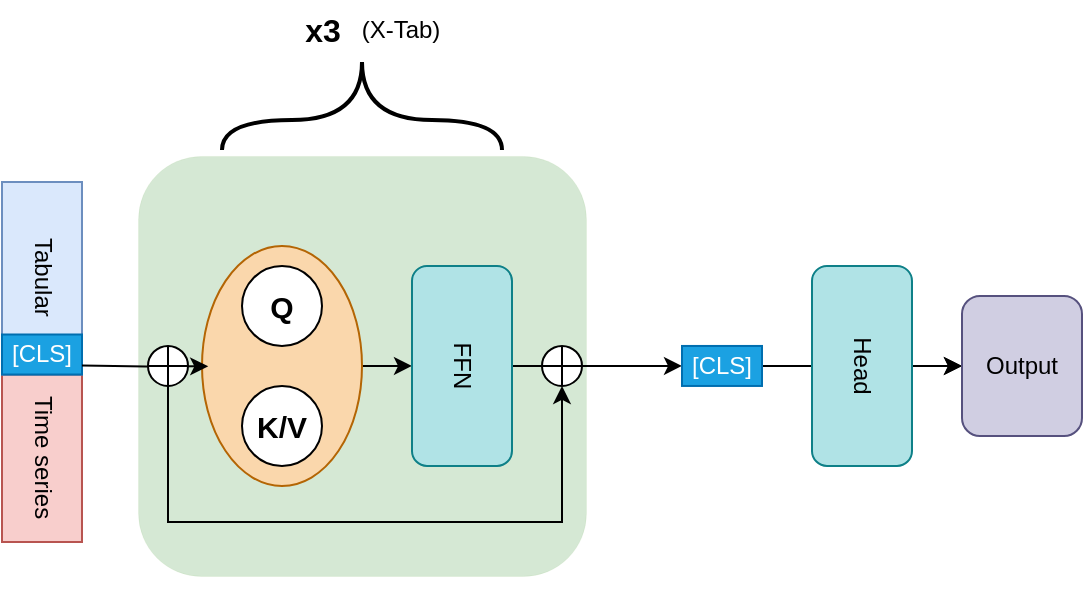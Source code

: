 <mxfile version="24.7.6">
  <diagram name="Page-1" id="utj2WjBaV3Cg1H_ofgc4">
    <mxGraphModel dx="933" dy="596" grid="1" gridSize="10" guides="1" tooltips="1" connect="1" arrows="1" fold="1" page="1" pageScale="1" pageWidth="827" pageHeight="1169" math="0" shadow="0">
      <root>
        <mxCell id="0" />
        <mxCell id="1" parent="0" />
        <mxCell id="iGg_qtXzsUay7UP0cxSs-1" value="" style="rounded=1;whiteSpace=wrap;html=1;rotation=90;fillColor=#d5e8d4;strokeColor=#82b366;strokeWidth=0;" vertex="1" parent="1">
          <mxGeometry x="115" y="150" width="210" height="223.95" as="geometry" />
        </mxCell>
        <mxCell id="iGg_qtXzsUay7UP0cxSs-2" value="Time series" style="rounded=0;whiteSpace=wrap;html=1;direction=south;textDirection=vertical-rl;fillColor=#f8cecc;strokeColor=#b85450;" vertex="1" parent="1">
          <mxGeometry x="40" y="266.25" width="40" height="83.75" as="geometry" />
        </mxCell>
        <mxCell id="iGg_qtXzsUay7UP0cxSs-3" value="Tabular" style="rounded=0;whiteSpace=wrap;html=1;direction=south;textDirection=vertical-lr;fillColor=#dae8fc;strokeColor=#6c8ebf;" vertex="1" parent="1">
          <mxGeometry x="40" y="170" width="40" height="96.25" as="geometry" />
        </mxCell>
        <mxCell id="iGg_qtXzsUay7UP0cxSs-4" style="edgeStyle=orthogonalEdgeStyle;rounded=0;orthogonalLoop=1;jettySize=auto;html=1;" edge="1" parent="1" source="iGg_qtXzsUay7UP0cxSs-5" target="iGg_qtXzsUay7UP0cxSs-12">
          <mxGeometry relative="1" as="geometry" />
        </mxCell>
        <mxCell id="iGg_qtXzsUay7UP0cxSs-5" value="" style="ellipse;whiteSpace=wrap;html=1;rotation=90;fillColor=#fad7ac;strokeColor=#b46504;" vertex="1" parent="1">
          <mxGeometry x="120" y="221.98" width="120" height="80" as="geometry" />
        </mxCell>
        <mxCell id="iGg_qtXzsUay7UP0cxSs-6" value="&lt;font size=&quot;1&quot;&gt;&lt;b style=&quot;font-size: 15px;&quot;&gt;Q&lt;/b&gt;&lt;/font&gt;" style="ellipse;whiteSpace=wrap;html=1;aspect=fixed;" vertex="1" parent="1">
          <mxGeometry x="160" y="211.98" width="40" height="40" as="geometry" />
        </mxCell>
        <mxCell id="iGg_qtXzsUay7UP0cxSs-7" value="&lt;font size=&quot;1&quot;&gt;&lt;b style=&quot;font-size: 15px;&quot;&gt;K/V&lt;/b&gt;&lt;/font&gt;" style="ellipse;whiteSpace=wrap;html=1;aspect=fixed;" vertex="1" parent="1">
          <mxGeometry x="160" y="271.98" width="40" height="40" as="geometry" />
        </mxCell>
        <mxCell id="iGg_qtXzsUay7UP0cxSs-35" style="edgeStyle=orthogonalEdgeStyle;rounded=0;orthogonalLoop=1;jettySize=auto;html=1;" edge="1" parent="1" source="iGg_qtXzsUay7UP0cxSs-12">
          <mxGeometry relative="1" as="geometry">
            <mxPoint x="380" y="261.98" as="targetPoint" />
          </mxGeometry>
        </mxCell>
        <mxCell id="iGg_qtXzsUay7UP0cxSs-12" value="FFN" style="rounded=1;whiteSpace=wrap;html=1;rotation=90;fillColor=#b0e3e6;strokeColor=#0e8088;" vertex="1" parent="1">
          <mxGeometry x="220" y="236.98" width="100" height="50" as="geometry" />
        </mxCell>
        <mxCell id="iGg_qtXzsUay7UP0cxSs-14" value="[CLS]" style="rounded=0;whiteSpace=wrap;html=1;fillColor=#1ba1e2;fontColor=#ffffff;strokeColor=#006EAF;" vertex="1" parent="1">
          <mxGeometry x="40" y="246.25" width="40" height="20" as="geometry" />
        </mxCell>
        <mxCell id="iGg_qtXzsUay7UP0cxSs-23" value="&lt;b style=&quot;font-size: 16px;&quot;&gt;x3&lt;/b&gt;" style="text;html=1;align=center;verticalAlign=middle;resizable=0;points=[];autosize=1;strokeColor=none;fillColor=none;" vertex="1" parent="1">
          <mxGeometry x="180.25" y="79" width="40" height="30" as="geometry" />
        </mxCell>
        <mxCell id="iGg_qtXzsUay7UP0cxSs-24" value="(X-Tab)" style="text;html=1;align=center;verticalAlign=middle;resizable=0;points=[];autosize=1;strokeColor=none;fillColor=none;" vertex="1" parent="1">
          <mxGeometry x="209" y="79" width="60" height="30" as="geometry" />
        </mxCell>
        <mxCell id="iGg_qtXzsUay7UP0cxSs-30" style="edgeStyle=orthogonalEdgeStyle;rounded=0;orthogonalLoop=1;jettySize=auto;html=1;exitX=1;exitY=0.5;exitDx=0;exitDy=0;" edge="1" parent="1" source="iGg_qtXzsUay7UP0cxSs-1" target="iGg_qtXzsUay7UP0cxSs-1">
          <mxGeometry relative="1" as="geometry" />
        </mxCell>
        <mxCell id="iGg_qtXzsUay7UP0cxSs-21" value="" style="endArrow=none;html=1;rounded=0;fontStyle=1;edgeStyle=orthogonalEdgeStyle;curved=1;strokeWidth=2;" edge="1" parent="1">
          <mxGeometry width="50" height="50" relative="1" as="geometry">
            <mxPoint x="220" y="110" as="sourcePoint" />
            <mxPoint x="290" y="154" as="targetPoint" />
            <Array as="points">
              <mxPoint x="220" y="139" />
              <mxPoint x="290" y="139" />
            </Array>
          </mxGeometry>
        </mxCell>
        <mxCell id="iGg_qtXzsUay7UP0cxSs-22" value="" style="endArrow=none;html=1;rounded=0;edgeStyle=orthogonalEdgeStyle;curved=1;strokeWidth=2;" edge="1" parent="1">
          <mxGeometry width="50" height="50" relative="1" as="geometry">
            <mxPoint x="220" y="110" as="sourcePoint" />
            <mxPoint x="150" y="154" as="targetPoint" />
            <Array as="points">
              <mxPoint x="220" y="139" />
              <mxPoint x="150" y="139" />
            </Array>
          </mxGeometry>
        </mxCell>
        <mxCell id="iGg_qtXzsUay7UP0cxSs-34" style="edgeStyle=orthogonalEdgeStyle;rounded=0;orthogonalLoop=1;jettySize=auto;html=1;entryX=0.456;entryY=0.961;entryDx=0;entryDy=0;entryPerimeter=0;" edge="1" parent="1">
          <mxGeometry relative="1" as="geometry">
            <mxPoint x="80" y="261.751" as="sourcePoint" />
            <mxPoint x="143.12" y="262.14" as="targetPoint" />
          </mxGeometry>
        </mxCell>
        <mxCell id="iGg_qtXzsUay7UP0cxSs-47" style="edgeStyle=orthogonalEdgeStyle;rounded=0;orthogonalLoop=1;jettySize=auto;html=1;entryX=0.5;entryY=1;entryDx=0;entryDy=0;" edge="1" parent="1" source="iGg_qtXzsUay7UP0cxSs-37" target="iGg_qtXzsUay7UP0cxSs-42">
          <mxGeometry relative="1" as="geometry">
            <Array as="points">
              <mxPoint x="123" y="340" />
              <mxPoint x="320" y="340" />
            </Array>
          </mxGeometry>
        </mxCell>
        <mxCell id="iGg_qtXzsUay7UP0cxSs-37" value="" style="ellipse;whiteSpace=wrap;html=1;aspect=fixed;" vertex="1" parent="1">
          <mxGeometry x="113" y="251.97" width="20" height="20" as="geometry" />
        </mxCell>
        <mxCell id="iGg_qtXzsUay7UP0cxSs-40" value="" style="endArrow=none;html=1;rounded=0;exitX=0.5;exitY=0;exitDx=0;exitDy=0;entryX=0.5;entryY=1;entryDx=0;entryDy=0;" edge="1" parent="1" source="iGg_qtXzsUay7UP0cxSs-37" target="iGg_qtXzsUay7UP0cxSs-37">
          <mxGeometry width="50" height="50" relative="1" as="geometry">
            <mxPoint x="120" y="251" as="sourcePoint" />
            <mxPoint x="126" y="271" as="targetPoint" />
          </mxGeometry>
        </mxCell>
        <mxCell id="iGg_qtXzsUay7UP0cxSs-41" value="" style="endArrow=none;html=1;rounded=0;exitX=0.5;exitY=0;exitDx=0;exitDy=0;entryX=0;entryY=0.5;entryDx=0;entryDy=0;" edge="1" parent="1" target="iGg_qtXzsUay7UP0cxSs-37">
          <mxGeometry width="50" height="50" relative="1" as="geometry">
            <mxPoint x="133" y="262" as="sourcePoint" />
            <mxPoint x="133" y="282" as="targetPoint" />
          </mxGeometry>
        </mxCell>
        <mxCell id="iGg_qtXzsUay7UP0cxSs-42" value="" style="ellipse;whiteSpace=wrap;html=1;aspect=fixed;" vertex="1" parent="1">
          <mxGeometry x="310" y="251.97" width="20" height="20" as="geometry" />
        </mxCell>
        <mxCell id="iGg_qtXzsUay7UP0cxSs-43" value="" style="endArrow=none;html=1;rounded=0;exitX=0.5;exitY=0;exitDx=0;exitDy=0;entryX=0.5;entryY=1;entryDx=0;entryDy=0;" edge="1" parent="1" source="iGg_qtXzsUay7UP0cxSs-42" target="iGg_qtXzsUay7UP0cxSs-42">
          <mxGeometry width="50" height="50" relative="1" as="geometry">
            <mxPoint x="317" y="251" as="sourcePoint" />
            <mxPoint x="323" y="271" as="targetPoint" />
          </mxGeometry>
        </mxCell>
        <mxCell id="iGg_qtXzsUay7UP0cxSs-44" value="" style="endArrow=none;html=1;rounded=0;exitX=0.5;exitY=0;exitDx=0;exitDy=0;entryX=0;entryY=0.5;entryDx=0;entryDy=0;" edge="1" parent="1" target="iGg_qtXzsUay7UP0cxSs-42">
          <mxGeometry width="50" height="50" relative="1" as="geometry">
            <mxPoint x="330" y="262" as="sourcePoint" />
            <mxPoint x="330" y="282" as="targetPoint" />
          </mxGeometry>
        </mxCell>
        <mxCell id="iGg_qtXzsUay7UP0cxSs-53" value="" style="edgeStyle=orthogonalEdgeStyle;rounded=0;orthogonalLoop=1;jettySize=auto;html=1;" edge="1" parent="1" source="iGg_qtXzsUay7UP0cxSs-48" target="iGg_qtXzsUay7UP0cxSs-51">
          <mxGeometry relative="1" as="geometry" />
        </mxCell>
        <mxCell id="iGg_qtXzsUay7UP0cxSs-48" value="[CLS]" style="rounded=0;whiteSpace=wrap;html=1;fillColor=#1ba1e2;fontColor=#ffffff;strokeColor=#006EAF;" vertex="1" parent="1">
          <mxGeometry x="380" y="251.98" width="40" height="20" as="geometry" />
        </mxCell>
        <mxCell id="iGg_qtXzsUay7UP0cxSs-49" value="" style="edgeStyle=orthogonalEdgeStyle;rounded=0;orthogonalLoop=1;jettySize=auto;html=1;" edge="1" parent="1" source="iGg_qtXzsUay7UP0cxSs-50" target="iGg_qtXzsUay7UP0cxSs-51">
          <mxGeometry relative="1" as="geometry" />
        </mxCell>
        <mxCell id="iGg_qtXzsUay7UP0cxSs-50" value="Head" style="rounded=1;whiteSpace=wrap;html=1;rotation=90;fillColor=#b0e3e6;strokeColor=#0e8088;" vertex="1" parent="1">
          <mxGeometry x="420" y="236.98" width="100" height="50" as="geometry" />
        </mxCell>
        <mxCell id="iGg_qtXzsUay7UP0cxSs-51" value="Output" style="rounded=1;whiteSpace=wrap;html=1;fillColor=#d0cee2;strokeColor=#56517e;" vertex="1" parent="1">
          <mxGeometry x="520" y="226.98" width="60" height="70" as="geometry" />
        </mxCell>
      </root>
    </mxGraphModel>
  </diagram>
</mxfile>
